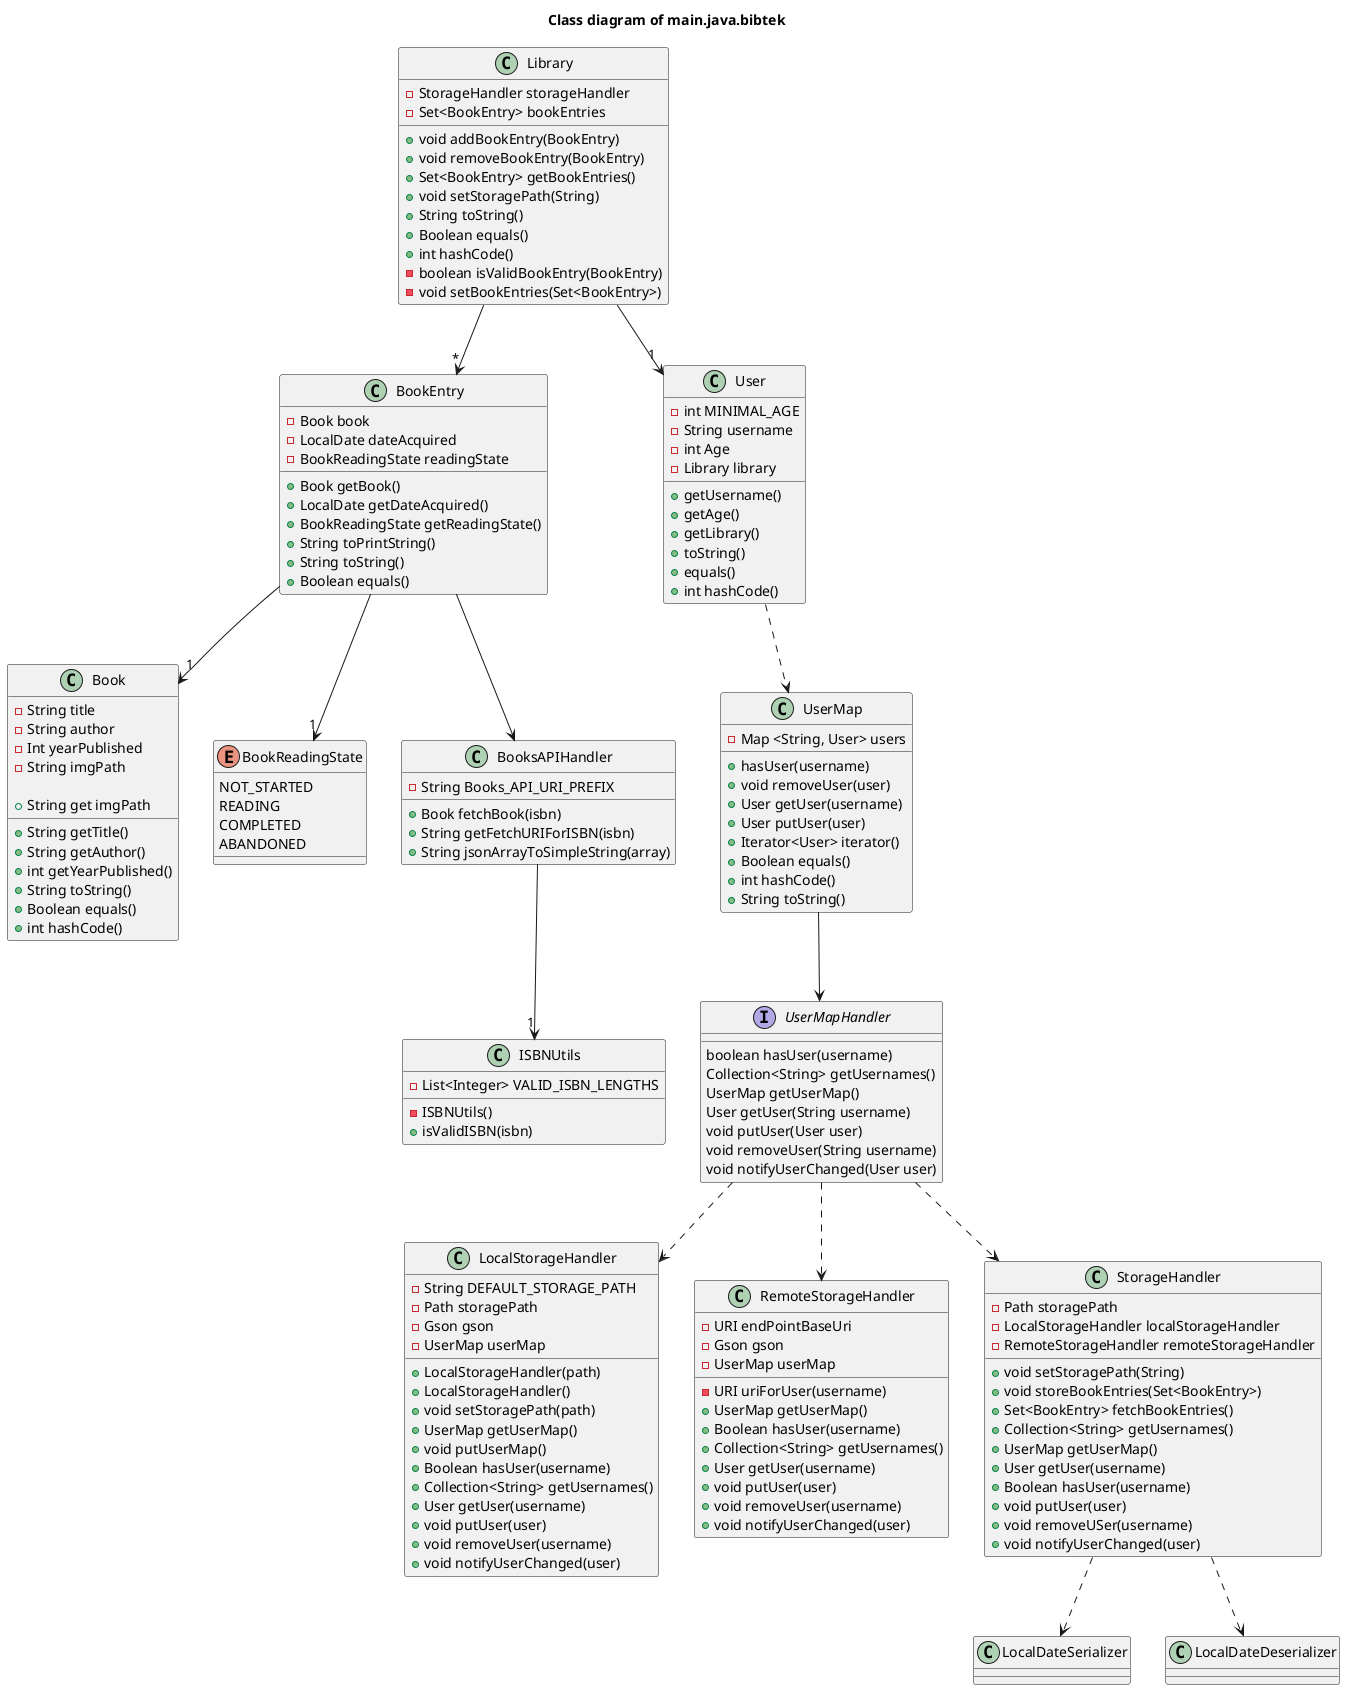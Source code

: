 @startuml ClassDiagram
title Class diagram of main.java.bibtek

class Book {
    - String title
    - String author
    - Int yearPublished
    - String imgPath
 
    + String getTitle()
    + String getAuthor()
    + int getYearPublished()
    + String get imgPath
    + String toString()
    + Boolean equals()
    + int hashCode()
}

class BookEntry {
    - Book book
    - LocalDate dateAcquired
    - BookReadingState readingState
 
    + Book getBook()
    + LocalDate getDateAcquired()
    + BookReadingState getReadingState()
    + String toPrintString()
    + String toString()
    + Boolean equals()
}

enum BookReadingState {
    NOT_STARTED
    READING
    COMPLETED
    ABANDONED
}

class BooksAPIHandler {
    - String Books_API_URI_PREFIX
    + Book fetchBook(isbn)
    + String getFetchURIForISBN(isbn)
    + String jsonArrayToSimpleString(array)

}

class ISBNUtils {
    - ISBNUtils()
    - List<Integer> VALID_ISBN_LENGTHS
    + isValidISBN(isbn)
}

class Library {
    - StorageHandler storageHandler
    - Set<BookEntry> bookEntries 
    + void addBookEntry(BookEntry)
    + void removeBookEntry(BookEntry)
    + Set<BookEntry> getBookEntries()
    + void setStoragePath(String)
    + String toString()
    + Boolean equals()
    + int hashCode()
    - boolean isValidBookEntry(BookEntry)
    - void setBookEntries(Set<BookEntry>)
}

class LocalDateSerializer{

}
class LocalDateDeserializer{

}

class LocalStorageHandler{
    - String DEFAULT_STORAGE_PATH
    - Path storagePath
    - Gson gson
    - UserMap userMap
    + LocalStorageHandler(path)
    + LocalStorageHandler()
    + void setStoragePath(path)
    + UserMap getUserMap()
    + void putUserMap()
    + Boolean hasUser(username)
    + Collection<String> getUsernames()
    + User getUser(username)
    + void putUser(user)
    + void removeUser(username)
    + void notifyUserChanged(user)
}

class RemoteStorageHandler{
    - URI endPointBaseUri
    - Gson gson
    - UserMap userMap
    - URI uriForUser(username)
    + UserMap getUserMap()
    + Boolean hasUser(username)
    + Collection<String> getUsernames()
    + User getUser(username)
    + void putUser(user)
    + void removeUser(username)
    + void notifyUserChanged(user)
}

class StorageHandler {
    - Path storagePath
    - LocalStorageHandler localStorageHandler
    - RemoteStorageHandler remoteStorageHandler
    + void setStoragePath(String)
    + void storeBookEntries(Set<BookEntry>)
    + Set<BookEntry> fetchBookEntries()
    + Collection<String> getUsernames()
    + UserMap getUserMap()
    + User getUser(username)
    + Boolean hasUser(username)
    + void putUser(user)
    + void removeUSer(username)
    + void notifyUserChanged(user)
}


Class User {
    - int MINIMAL_AGE
    - String username
    - int Age
    - Library library
    + getUsername()
    + getAge()
    + getLibrary()
    + toString()
    + equals()
    + int hashCode()
}

Class UserMap {
    - Map <String, User> users
    + hasUser(username)
    + void removeUser(user)
    + User getUser(username)
    + User putUser(user)
    + Iterator<User> iterator()
    + Boolean equals()
    + int hashCode()
    + String toString()
}

Interface UserMapHandler{
    boolean hasUser(username)
    Collection<String> getUsernames()
    UserMap getUserMap()
    User getUser(String username)
    void putUser(User user)
    void removeUser(String username)
    void notifyUserChanged(User user)
}



Library --> "*" BookEntry
Library --> "1" User
BookEntry --> "1" Book
BookEntry --> "1" BookReadingState
BookEntry --> BooksAPIHandler
BooksAPIHandler -->"1" ISBNUtils

User ..> UserMap
UserMap --> UserMapHandler
UserMapHandler ..> StorageHandler
UserMapHandler ..> LocalStorageHandler
UserMapHandler ..> RemoteStorageHandler
StorageHandler ..> LocalDateDeserializer
StorageHandler ..> LocalDateSerializer




@enduml
